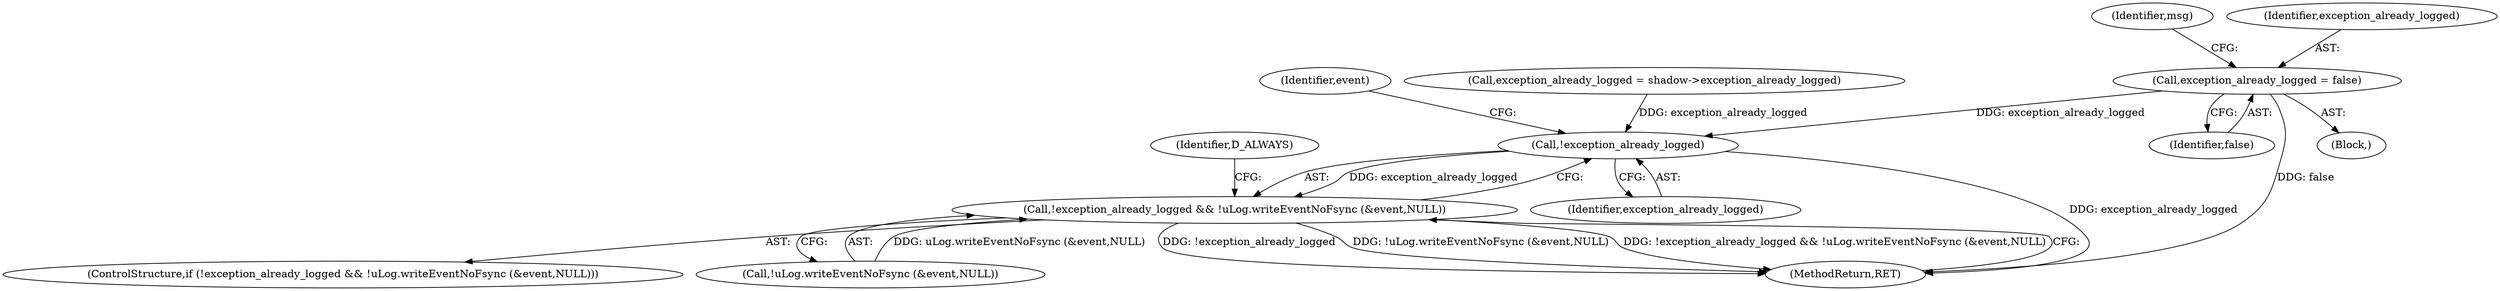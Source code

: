 digraph "0_htcondor_5e5571d1a431eb3c61977b6dd6ec90186ef79867_5@API" {
"1000105" [label="(Call,exception_already_logged = false)"];
"1000166" [label="(Call,!exception_already_logged)"];
"1000165" [label="(Call,!exception_already_logged && !uLog.writeEventNoFsync (&event,NULL))"];
"1000105" [label="(Call,exception_already_logged = false)"];
"1000167" [label="(Identifier,exception_already_logged)"];
"1000171" [label="(Identifier,event)"];
"1000137" [label="(Call,exception_already_logged = shadow->exception_already_logged)"];
"1000175" [label="(Identifier,D_ALWAYS)"];
"1000164" [label="(ControlStructure,if (!exception_already_logged && !uLog.writeEventNoFsync (&event,NULL)))"];
"1000110" [label="(Identifier,msg)"];
"1000168" [label="(Call,!uLog.writeEventNoFsync (&event,NULL))"];
"1000107" [label="(Identifier,false)"];
"1000165" [label="(Call,!exception_already_logged && !uLog.writeEventNoFsync (&event,NULL))"];
"1000177" [label="(MethodReturn,RET)"];
"1000166" [label="(Call,!exception_already_logged)"];
"1000102" [label="(Block,)"];
"1000106" [label="(Identifier,exception_already_logged)"];
"1000105" -> "1000102"  [label="AST: "];
"1000105" -> "1000107"  [label="CFG: "];
"1000106" -> "1000105"  [label="AST: "];
"1000107" -> "1000105"  [label="AST: "];
"1000110" -> "1000105"  [label="CFG: "];
"1000105" -> "1000177"  [label="DDG: false"];
"1000105" -> "1000166"  [label="DDG: exception_already_logged"];
"1000166" -> "1000165"  [label="AST: "];
"1000166" -> "1000167"  [label="CFG: "];
"1000167" -> "1000166"  [label="AST: "];
"1000171" -> "1000166"  [label="CFG: "];
"1000165" -> "1000166"  [label="CFG: "];
"1000166" -> "1000177"  [label="DDG: exception_already_logged"];
"1000166" -> "1000165"  [label="DDG: exception_already_logged"];
"1000137" -> "1000166"  [label="DDG: exception_already_logged"];
"1000165" -> "1000164"  [label="AST: "];
"1000165" -> "1000168"  [label="CFG: "];
"1000168" -> "1000165"  [label="AST: "];
"1000175" -> "1000165"  [label="CFG: "];
"1000177" -> "1000165"  [label="CFG: "];
"1000165" -> "1000177"  [label="DDG: !exception_already_logged"];
"1000165" -> "1000177"  [label="DDG: !uLog.writeEventNoFsync (&event,NULL)"];
"1000165" -> "1000177"  [label="DDG: !exception_already_logged && !uLog.writeEventNoFsync (&event,NULL)"];
"1000168" -> "1000165"  [label="DDG: uLog.writeEventNoFsync (&event,NULL)"];
}
